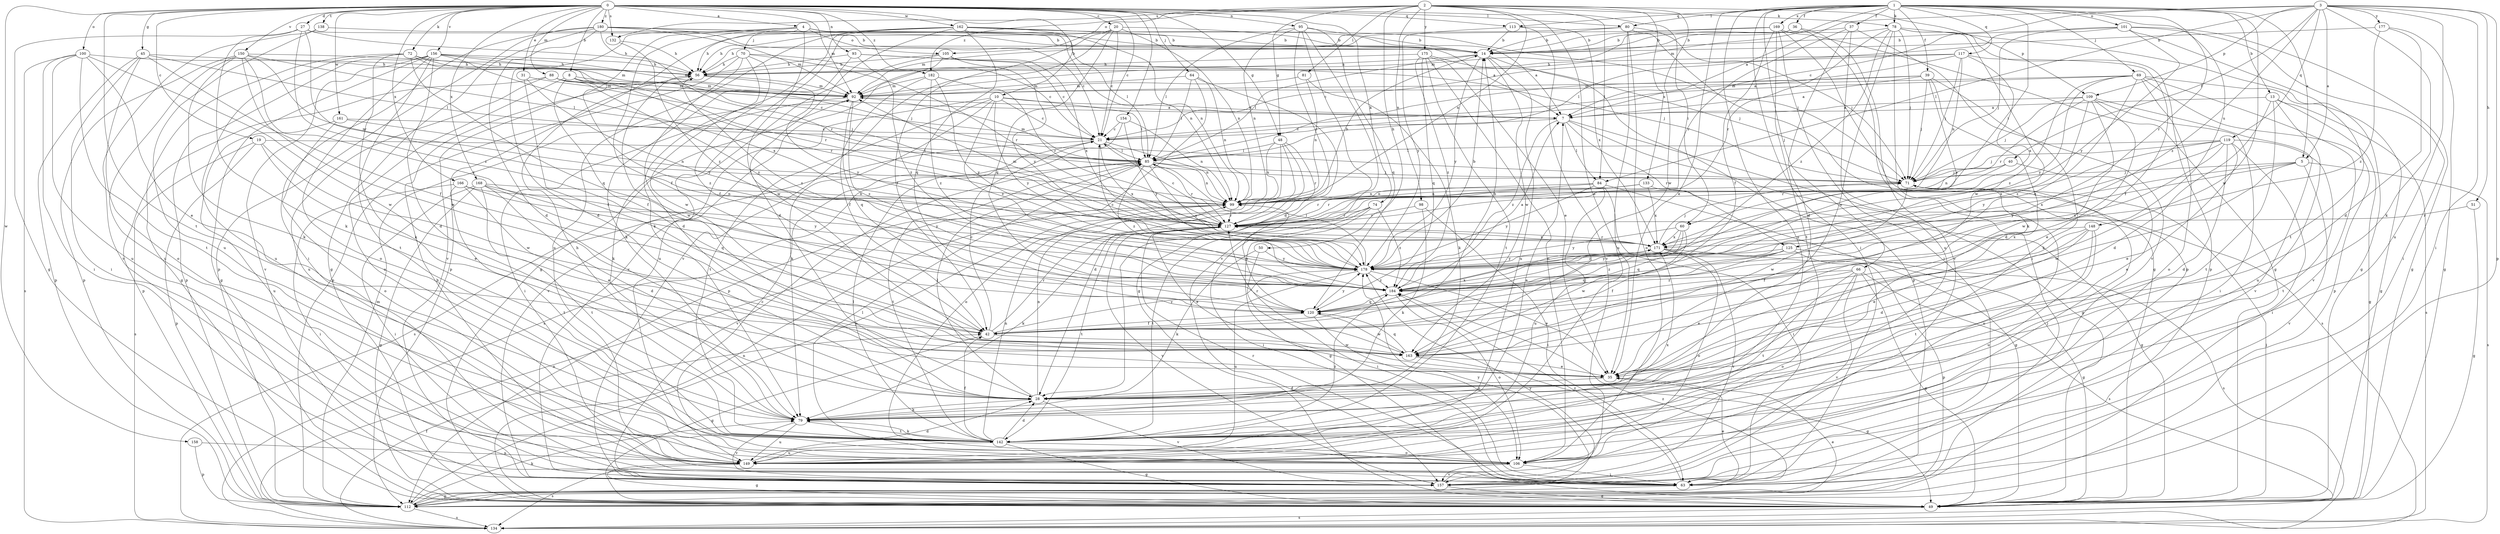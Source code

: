 strict digraph  {
0;
1;
2;
3;
4;
5;
7;
8;
10;
13;
14;
19;
20;
21;
27;
28;
31;
35;
36;
37;
39;
40;
42;
45;
48;
49;
50;
51;
56;
60;
63;
64;
66;
69;
70;
71;
72;
74;
78;
79;
80;
81;
84;
85;
88;
92;
93;
95;
98;
99;
100;
101;
105;
106;
109;
112;
113;
117;
119;
120;
125;
127;
132;
133;
134;
138;
142;
148;
149;
150;
154;
156;
157;
158;
161;
162;
163;
166;
168;
169;
171;
175;
177;
178;
180;
182;
184;
0 -> 4  [label=a];
0 -> 8  [label=b];
0 -> 10  [label=b];
0 -> 19  [label=c];
0 -> 20  [label=c];
0 -> 21  [label=c];
0 -> 27  [label=d];
0 -> 31  [label=e];
0 -> 45  [label=g];
0 -> 48  [label=g];
0 -> 60  [label=i];
0 -> 64  [label=j];
0 -> 72  [label=k];
0 -> 74  [label=k];
0 -> 80  [label=l];
0 -> 88  [label=m];
0 -> 92  [label=m];
0 -> 93  [label=n];
0 -> 95  [label=n];
0 -> 100  [label=o];
0 -> 113  [label=q];
0 -> 132  [label=s];
0 -> 138  [label=t];
0 -> 142  [label=t];
0 -> 150  [label=v];
0 -> 154  [label=v];
0 -> 156  [label=v];
0 -> 158  [label=w];
0 -> 161  [label=w];
0 -> 162  [label=w];
0 -> 166  [label=x];
0 -> 168  [label=x];
0 -> 180  [label=z];
0 -> 182  [label=z];
1 -> 5  [label=a];
1 -> 13  [label=b];
1 -> 35  [label=e];
1 -> 36  [label=f];
1 -> 37  [label=f];
1 -> 39  [label=f];
1 -> 60  [label=i];
1 -> 63  [label=i];
1 -> 66  [label=j];
1 -> 69  [label=j];
1 -> 78  [label=k];
1 -> 80  [label=l];
1 -> 92  [label=m];
1 -> 101  [label=o];
1 -> 113  [label=q];
1 -> 117  [label=q];
1 -> 125  [label=r];
1 -> 148  [label=u];
1 -> 149  [label=u];
1 -> 163  [label=w];
1 -> 169  [label=x];
2 -> 35  [label=e];
2 -> 48  [label=g];
2 -> 50  [label=h];
2 -> 78  [label=k];
2 -> 81  [label=l];
2 -> 84  [label=l];
2 -> 98  [label=n];
2 -> 99  [label=n];
2 -> 105  [label=o];
2 -> 109  [label=p];
2 -> 132  [label=s];
2 -> 133  [label=s];
2 -> 163  [label=w];
2 -> 175  [label=y];
2 -> 182  [label=z];
3 -> 5  [label=a];
3 -> 7  [label=a];
3 -> 21  [label=c];
3 -> 40  [label=f];
3 -> 51  [label=h];
3 -> 63  [label=i];
3 -> 79  [label=k];
3 -> 84  [label=l];
3 -> 109  [label=p];
3 -> 112  [label=p];
3 -> 119  [label=q];
3 -> 149  [label=u];
3 -> 177  [label=y];
3 -> 184  [label=z];
4 -> 14  [label=b];
4 -> 28  [label=d];
4 -> 42  [label=f];
4 -> 56  [label=h];
4 -> 70  [label=j];
4 -> 99  [label=n];
4 -> 105  [label=o];
4 -> 157  [label=v];
4 -> 163  [label=w];
5 -> 71  [label=j];
5 -> 134  [label=s];
5 -> 157  [label=v];
5 -> 163  [label=w];
5 -> 171  [label=x];
5 -> 178  [label=y];
7 -> 21  [label=c];
7 -> 49  [label=g];
7 -> 84  [label=l];
7 -> 125  [label=r];
7 -> 134  [label=s];
7 -> 184  [label=z];
8 -> 21  [label=c];
8 -> 42  [label=f];
8 -> 92  [label=m];
8 -> 106  [label=o];
8 -> 127  [label=r];
8 -> 184  [label=z];
10 -> 7  [label=a];
10 -> 21  [label=c];
10 -> 79  [label=k];
10 -> 85  [label=l];
10 -> 142  [label=t];
10 -> 157  [label=v];
10 -> 178  [label=y];
10 -> 184  [label=z];
13 -> 7  [label=a];
13 -> 28  [label=d];
13 -> 49  [label=g];
13 -> 134  [label=s];
13 -> 142  [label=t];
13 -> 149  [label=u];
14 -> 56  [label=h];
14 -> 85  [label=l];
14 -> 112  [label=p];
14 -> 149  [label=u];
14 -> 163  [label=w];
14 -> 178  [label=y];
19 -> 35  [label=e];
19 -> 85  [label=l];
19 -> 112  [label=p];
19 -> 134  [label=s];
19 -> 163  [label=w];
20 -> 14  [label=b];
20 -> 21  [label=c];
20 -> 42  [label=f];
20 -> 56  [label=h];
20 -> 99  [label=n];
20 -> 120  [label=q];
20 -> 157  [label=v];
21 -> 85  [label=l];
21 -> 99  [label=n];
21 -> 134  [label=s];
21 -> 171  [label=x];
27 -> 14  [label=b];
27 -> 49  [label=g];
27 -> 56  [label=h];
27 -> 79  [label=k];
27 -> 127  [label=r];
27 -> 184  [label=z];
28 -> 79  [label=k];
28 -> 85  [label=l];
28 -> 99  [label=n];
28 -> 157  [label=v];
31 -> 42  [label=f];
31 -> 92  [label=m];
31 -> 178  [label=y];
35 -> 28  [label=d];
36 -> 14  [label=b];
36 -> 63  [label=i];
36 -> 92  [label=m];
36 -> 157  [label=v];
37 -> 14  [label=b];
37 -> 28  [label=d];
37 -> 127  [label=r];
37 -> 149  [label=u];
37 -> 157  [label=v];
39 -> 7  [label=a];
39 -> 28  [label=d];
39 -> 71  [label=j];
39 -> 79  [label=k];
39 -> 85  [label=l];
39 -> 92  [label=m];
39 -> 178  [label=y];
40 -> 35  [label=e];
40 -> 71  [label=j];
40 -> 99  [label=n];
40 -> 127  [label=r];
42 -> 14  [label=b];
42 -> 21  [label=c];
42 -> 49  [label=g];
42 -> 127  [label=r];
42 -> 163  [label=w];
42 -> 178  [label=y];
45 -> 42  [label=f];
45 -> 56  [label=h];
45 -> 63  [label=i];
45 -> 85  [label=l];
45 -> 106  [label=o];
45 -> 112  [label=p];
48 -> 28  [label=d];
48 -> 85  [label=l];
48 -> 99  [label=n];
48 -> 106  [label=o];
48 -> 112  [label=p];
48 -> 127  [label=r];
49 -> 71  [label=j];
49 -> 99  [label=n];
49 -> 134  [label=s];
50 -> 63  [label=i];
50 -> 79  [label=k];
50 -> 178  [label=y];
51 -> 49  [label=g];
51 -> 127  [label=r];
56 -> 92  [label=m];
56 -> 163  [label=w];
56 -> 178  [label=y];
56 -> 184  [label=z];
60 -> 120  [label=q];
60 -> 163  [label=w];
60 -> 171  [label=x];
60 -> 178  [label=y];
60 -> 184  [label=z];
63 -> 35  [label=e];
63 -> 56  [label=h];
63 -> 112  [label=p];
63 -> 127  [label=r];
63 -> 184  [label=z];
64 -> 49  [label=g];
64 -> 85  [label=l];
64 -> 92  [label=m];
64 -> 99  [label=n];
64 -> 112  [label=p];
66 -> 35  [label=e];
66 -> 49  [label=g];
66 -> 106  [label=o];
66 -> 134  [label=s];
66 -> 142  [label=t];
66 -> 157  [label=v];
66 -> 184  [label=z];
69 -> 21  [label=c];
69 -> 49  [label=g];
69 -> 92  [label=m];
69 -> 106  [label=o];
69 -> 112  [label=p];
69 -> 120  [label=q];
69 -> 157  [label=v];
69 -> 178  [label=y];
69 -> 184  [label=z];
70 -> 21  [label=c];
70 -> 28  [label=d];
70 -> 42  [label=f];
70 -> 56  [label=h];
70 -> 112  [label=p];
70 -> 127  [label=r];
70 -> 163  [label=w];
71 -> 99  [label=n];
71 -> 106  [label=o];
71 -> 163  [label=w];
72 -> 49  [label=g];
72 -> 56  [label=h];
72 -> 71  [label=j];
72 -> 79  [label=k];
72 -> 92  [label=m];
72 -> 120  [label=q];
72 -> 149  [label=u];
74 -> 49  [label=g];
74 -> 63  [label=i];
74 -> 127  [label=r];
74 -> 142  [label=t];
74 -> 184  [label=z];
78 -> 14  [label=b];
78 -> 35  [label=e];
78 -> 49  [label=g];
78 -> 71  [label=j];
78 -> 79  [label=k];
78 -> 112  [label=p];
78 -> 127  [label=r];
78 -> 163  [label=w];
78 -> 184  [label=z];
79 -> 56  [label=h];
79 -> 142  [label=t];
79 -> 149  [label=u];
79 -> 157  [label=v];
80 -> 14  [label=b];
80 -> 49  [label=g];
80 -> 71  [label=j];
80 -> 92  [label=m];
80 -> 106  [label=o];
80 -> 149  [label=u];
81 -> 79  [label=k];
81 -> 92  [label=m];
81 -> 99  [label=n];
84 -> 49  [label=g];
84 -> 63  [label=i];
84 -> 99  [label=n];
84 -> 127  [label=r];
84 -> 149  [label=u];
84 -> 178  [label=y];
85 -> 71  [label=j];
85 -> 92  [label=m];
85 -> 99  [label=n];
85 -> 127  [label=r];
85 -> 142  [label=t];
85 -> 157  [label=v];
85 -> 178  [label=y];
85 -> 184  [label=z];
88 -> 7  [label=a];
88 -> 71  [label=j];
88 -> 92  [label=m];
88 -> 112  [label=p];
88 -> 149  [label=u];
88 -> 178  [label=y];
92 -> 7  [label=a];
92 -> 63  [label=i];
92 -> 79  [label=k];
92 -> 120  [label=q];
92 -> 184  [label=z];
93 -> 21  [label=c];
93 -> 56  [label=h];
93 -> 71  [label=j];
93 -> 79  [label=k];
93 -> 184  [label=z];
95 -> 14  [label=b];
95 -> 28  [label=d];
95 -> 85  [label=l];
95 -> 99  [label=n];
95 -> 120  [label=q];
95 -> 127  [label=r];
95 -> 157  [label=v];
98 -> 63  [label=i];
98 -> 79  [label=k];
98 -> 127  [label=r];
99 -> 14  [label=b];
99 -> 127  [label=r];
100 -> 35  [label=e];
100 -> 56  [label=h];
100 -> 63  [label=i];
100 -> 134  [label=s];
100 -> 142  [label=t];
100 -> 149  [label=u];
100 -> 163  [label=w];
101 -> 14  [label=b];
101 -> 49  [label=g];
101 -> 63  [label=i];
101 -> 71  [label=j];
101 -> 85  [label=l];
101 -> 142  [label=t];
101 -> 178  [label=y];
105 -> 56  [label=h];
105 -> 149  [label=u];
105 -> 157  [label=v];
105 -> 171  [label=x];
105 -> 178  [label=y];
106 -> 21  [label=c];
106 -> 63  [label=i];
106 -> 71  [label=j];
106 -> 85  [label=l];
106 -> 157  [label=v];
109 -> 7  [label=a];
109 -> 35  [label=e];
109 -> 63  [label=i];
109 -> 71  [label=j];
109 -> 127  [label=r];
109 -> 157  [label=v];
109 -> 163  [label=w];
109 -> 184  [label=z];
112 -> 35  [label=e];
112 -> 79  [label=k];
112 -> 92  [label=m];
112 -> 134  [label=s];
112 -> 178  [label=y];
112 -> 184  [label=z];
113 -> 14  [label=b];
113 -> 157  [label=v];
113 -> 171  [label=x];
113 -> 178  [label=y];
117 -> 7  [label=a];
117 -> 21  [label=c];
117 -> 42  [label=f];
117 -> 56  [label=h];
117 -> 71  [label=j];
117 -> 99  [label=n];
117 -> 171  [label=x];
119 -> 28  [label=d];
119 -> 35  [label=e];
119 -> 63  [label=i];
119 -> 71  [label=j];
119 -> 85  [label=l];
119 -> 142  [label=t];
119 -> 171  [label=x];
119 -> 178  [label=y];
119 -> 184  [label=z];
120 -> 42  [label=f];
120 -> 99  [label=n];
120 -> 106  [label=o];
120 -> 163  [label=w];
120 -> 171  [label=x];
120 -> 178  [label=y];
125 -> 42  [label=f];
125 -> 49  [label=g];
125 -> 120  [label=q];
125 -> 134  [label=s];
125 -> 178  [label=y];
125 -> 184  [label=z];
127 -> 21  [label=c];
127 -> 35  [label=e];
127 -> 79  [label=k];
127 -> 92  [label=m];
127 -> 142  [label=t];
127 -> 157  [label=v];
127 -> 171  [label=x];
132 -> 56  [label=h];
132 -> 184  [label=z];
133 -> 49  [label=g];
133 -> 99  [label=n];
133 -> 127  [label=r];
133 -> 171  [label=x];
134 -> 42  [label=f];
134 -> 99  [label=n];
138 -> 14  [label=b];
138 -> 149  [label=u];
138 -> 157  [label=v];
142 -> 7  [label=a];
142 -> 28  [label=d];
142 -> 42  [label=f];
142 -> 49  [label=g];
142 -> 79  [label=k];
142 -> 85  [label=l];
142 -> 99  [label=n];
142 -> 106  [label=o];
142 -> 149  [label=u];
142 -> 171  [label=x];
142 -> 184  [label=z];
148 -> 28  [label=d];
148 -> 35  [label=e];
148 -> 42  [label=f];
148 -> 142  [label=t];
148 -> 149  [label=u];
148 -> 171  [label=x];
149 -> 28  [label=d];
149 -> 49  [label=g];
149 -> 134  [label=s];
150 -> 56  [label=h];
150 -> 79  [label=k];
150 -> 85  [label=l];
150 -> 99  [label=n];
150 -> 112  [label=p];
150 -> 149  [label=u];
150 -> 163  [label=w];
150 -> 184  [label=z];
154 -> 21  [label=c];
154 -> 99  [label=n];
154 -> 134  [label=s];
154 -> 178  [label=y];
156 -> 28  [label=d];
156 -> 49  [label=g];
156 -> 56  [label=h];
156 -> 92  [label=m];
156 -> 106  [label=o];
156 -> 112  [label=p];
156 -> 127  [label=r];
156 -> 142  [label=t];
156 -> 157  [label=v];
156 -> 171  [label=x];
157 -> 49  [label=g];
157 -> 178  [label=y];
158 -> 112  [label=p];
158 -> 149  [label=u];
161 -> 21  [label=c];
161 -> 99  [label=n];
161 -> 106  [label=o];
161 -> 149  [label=u];
162 -> 7  [label=a];
162 -> 14  [label=b];
162 -> 28  [label=d];
162 -> 49  [label=g];
162 -> 71  [label=j];
162 -> 79  [label=k];
162 -> 85  [label=l];
162 -> 99  [label=n];
162 -> 112  [label=p];
162 -> 120  [label=q];
162 -> 149  [label=u];
163 -> 35  [label=e];
163 -> 49  [label=g];
163 -> 120  [label=q];
163 -> 127  [label=r];
166 -> 35  [label=e];
166 -> 63  [label=i];
166 -> 99  [label=n];
166 -> 142  [label=t];
166 -> 178  [label=y];
168 -> 28  [label=d];
168 -> 49  [label=g];
168 -> 63  [label=i];
168 -> 99  [label=n];
168 -> 120  [label=q];
168 -> 142  [label=t];
168 -> 178  [label=y];
169 -> 14  [label=b];
169 -> 42  [label=f];
169 -> 49  [label=g];
169 -> 56  [label=h];
169 -> 63  [label=i];
169 -> 112  [label=p];
169 -> 142  [label=t];
171 -> 71  [label=j];
171 -> 106  [label=o];
171 -> 112  [label=p];
171 -> 127  [label=r];
171 -> 157  [label=v];
171 -> 178  [label=y];
175 -> 35  [label=e];
175 -> 56  [label=h];
175 -> 71  [label=j];
175 -> 106  [label=o];
175 -> 120  [label=q];
175 -> 142  [label=t];
175 -> 184  [label=z];
177 -> 14  [label=b];
177 -> 28  [label=d];
177 -> 49  [label=g];
177 -> 184  [label=z];
178 -> 14  [label=b];
178 -> 21  [label=c];
178 -> 35  [label=e];
178 -> 85  [label=l];
178 -> 149  [label=u];
178 -> 184  [label=z];
180 -> 7  [label=a];
180 -> 14  [label=b];
180 -> 21  [label=c];
180 -> 28  [label=d];
180 -> 49  [label=g];
180 -> 63  [label=i];
180 -> 92  [label=m];
180 -> 112  [label=p];
180 -> 127  [label=r];
182 -> 42  [label=f];
182 -> 92  [label=m];
182 -> 127  [label=r];
182 -> 178  [label=y];
182 -> 184  [label=z];
184 -> 7  [label=a];
184 -> 106  [label=o];
184 -> 120  [label=q];
}
